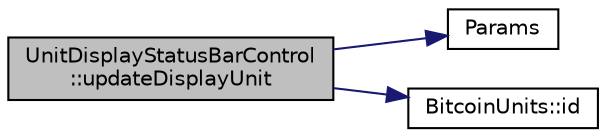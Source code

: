 digraph "UnitDisplayStatusBarControl::updateDisplayUnit"
{
  edge [fontname="Helvetica",fontsize="10",labelfontname="Helvetica",labelfontsize="10"];
  node [fontname="Helvetica",fontsize="10",shape=record];
  rankdir="LR";
  Node38 [label="UnitDisplayStatusBarControl\l::updateDisplayUnit",height=0.2,width=0.4,color="black", fillcolor="grey75", style="filled", fontcolor="black"];
  Node38 -> Node39 [color="midnightblue",fontsize="10",style="solid",fontname="Helvetica"];
  Node39 [label="Params",height=0.2,width=0.4,color="black", fillcolor="white", style="filled",URL="$chainparams_8cpp.html#ace5c5b706d71a324a417dd2db394fd4a",tooltip="Return the currently selected parameters. "];
  Node38 -> Node40 [color="midnightblue",fontsize="10",style="solid",fontname="Helvetica"];
  Node40 [label="BitcoinUnits::id",height=0.2,width=0.4,color="black", fillcolor="white", style="filled",URL="$class_bitcoin_units.html#a595f9407b7113f660bec04155e2c7394",tooltip="Identifier, e.g. for image names. "];
}
